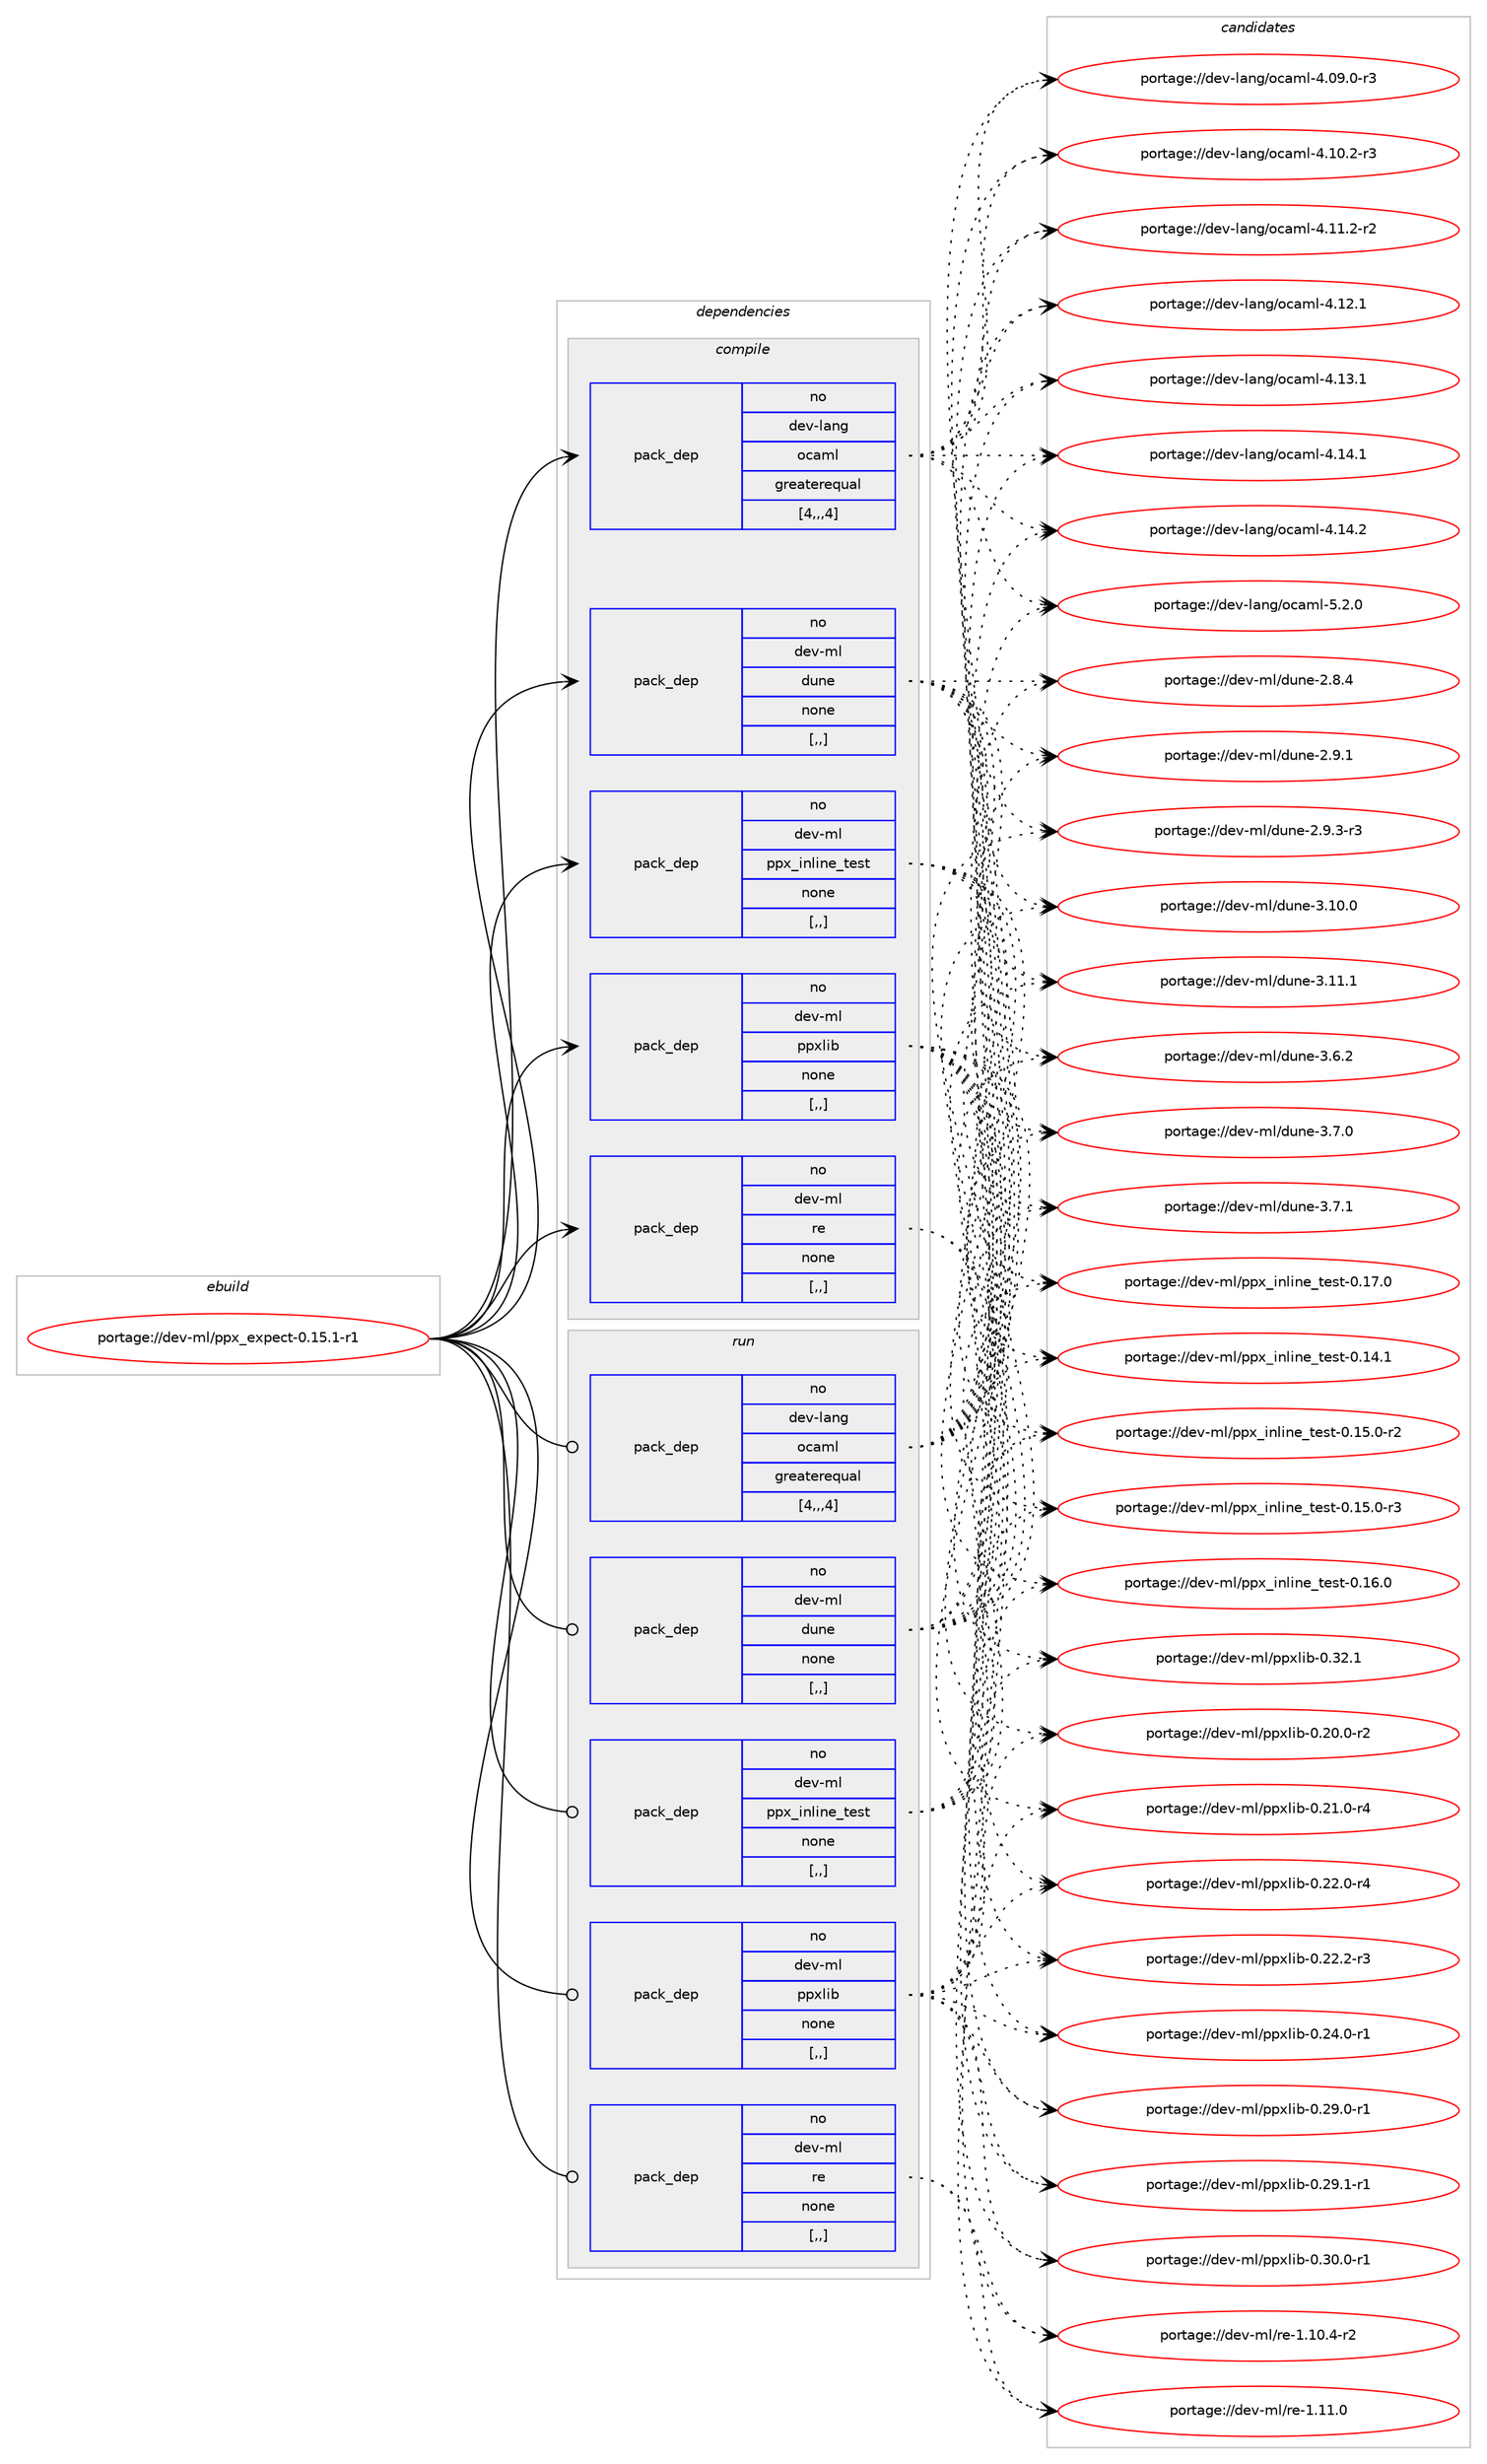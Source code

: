 digraph prolog {

# *************
# Graph options
# *************

newrank=true;
concentrate=true;
compound=true;
graph [rankdir=LR,fontname=Helvetica,fontsize=10,ranksep=1.5];#, ranksep=2.5, nodesep=0.2];
edge  [arrowhead=vee];
node  [fontname=Helvetica,fontsize=10];

# **********
# The ebuild
# **********

subgraph cluster_leftcol {
color=gray;
rank=same;
label=<<i>ebuild</i>>;
id [label="portage://dev-ml/ppx_expect-0.15.1-r1", color=red, width=4, href="../dev-ml/ppx_expect-0.15.1-r1.svg"];
}

# ****************
# The dependencies
# ****************

subgraph cluster_midcol {
color=gray;
label=<<i>dependencies</i>>;
subgraph cluster_compile {
fillcolor="#eeeeee";
style=filled;
label=<<i>compile</i>>;
subgraph pack89547 {
dependency119590 [label=<<TABLE BORDER="0" CELLBORDER="1" CELLSPACING="0" CELLPADDING="4" WIDTH="220"><TR><TD ROWSPAN="6" CELLPADDING="30">pack_dep</TD></TR><TR><TD WIDTH="110">no</TD></TR><TR><TD>dev-lang</TD></TR><TR><TD>ocaml</TD></TR><TR><TD>greaterequal</TD></TR><TR><TD>[4,,,4]</TD></TR></TABLE>>, shape=none, color=blue];
}
id:e -> dependency119590:w [weight=20,style="solid",arrowhead="vee"];
subgraph pack89548 {
dependency119591 [label=<<TABLE BORDER="0" CELLBORDER="1" CELLSPACING="0" CELLPADDING="4" WIDTH="220"><TR><TD ROWSPAN="6" CELLPADDING="30">pack_dep</TD></TR><TR><TD WIDTH="110">no</TD></TR><TR><TD>dev-ml</TD></TR><TR><TD>dune</TD></TR><TR><TD>none</TD></TR><TR><TD>[,,]</TD></TR></TABLE>>, shape=none, color=blue];
}
id:e -> dependency119591:w [weight=20,style="solid",arrowhead="vee"];
subgraph pack89549 {
dependency119592 [label=<<TABLE BORDER="0" CELLBORDER="1" CELLSPACING="0" CELLPADDING="4" WIDTH="220"><TR><TD ROWSPAN="6" CELLPADDING="30">pack_dep</TD></TR><TR><TD WIDTH="110">no</TD></TR><TR><TD>dev-ml</TD></TR><TR><TD>ppx_inline_test</TD></TR><TR><TD>none</TD></TR><TR><TD>[,,]</TD></TR></TABLE>>, shape=none, color=blue];
}
id:e -> dependency119592:w [weight=20,style="solid",arrowhead="vee"];
subgraph pack89550 {
dependency119593 [label=<<TABLE BORDER="0" CELLBORDER="1" CELLSPACING="0" CELLPADDING="4" WIDTH="220"><TR><TD ROWSPAN="6" CELLPADDING="30">pack_dep</TD></TR><TR><TD WIDTH="110">no</TD></TR><TR><TD>dev-ml</TD></TR><TR><TD>ppxlib</TD></TR><TR><TD>none</TD></TR><TR><TD>[,,]</TD></TR></TABLE>>, shape=none, color=blue];
}
id:e -> dependency119593:w [weight=20,style="solid",arrowhead="vee"];
subgraph pack89551 {
dependency119594 [label=<<TABLE BORDER="0" CELLBORDER="1" CELLSPACING="0" CELLPADDING="4" WIDTH="220"><TR><TD ROWSPAN="6" CELLPADDING="30">pack_dep</TD></TR><TR><TD WIDTH="110">no</TD></TR><TR><TD>dev-ml</TD></TR><TR><TD>re</TD></TR><TR><TD>none</TD></TR><TR><TD>[,,]</TD></TR></TABLE>>, shape=none, color=blue];
}
id:e -> dependency119594:w [weight=20,style="solid",arrowhead="vee"];
}
subgraph cluster_compileandrun {
fillcolor="#eeeeee";
style=filled;
label=<<i>compile and run</i>>;
}
subgraph cluster_run {
fillcolor="#eeeeee";
style=filled;
label=<<i>run</i>>;
subgraph pack89552 {
dependency119595 [label=<<TABLE BORDER="0" CELLBORDER="1" CELLSPACING="0" CELLPADDING="4" WIDTH="220"><TR><TD ROWSPAN="6" CELLPADDING="30">pack_dep</TD></TR><TR><TD WIDTH="110">no</TD></TR><TR><TD>dev-lang</TD></TR><TR><TD>ocaml</TD></TR><TR><TD>greaterequal</TD></TR><TR><TD>[4,,,4]</TD></TR></TABLE>>, shape=none, color=blue];
}
id:e -> dependency119595:w [weight=20,style="solid",arrowhead="odot"];
subgraph pack89553 {
dependency119596 [label=<<TABLE BORDER="0" CELLBORDER="1" CELLSPACING="0" CELLPADDING="4" WIDTH="220"><TR><TD ROWSPAN="6" CELLPADDING="30">pack_dep</TD></TR><TR><TD WIDTH="110">no</TD></TR><TR><TD>dev-ml</TD></TR><TR><TD>dune</TD></TR><TR><TD>none</TD></TR><TR><TD>[,,]</TD></TR></TABLE>>, shape=none, color=blue];
}
id:e -> dependency119596:w [weight=20,style="solid",arrowhead="odot"];
subgraph pack89554 {
dependency119597 [label=<<TABLE BORDER="0" CELLBORDER="1" CELLSPACING="0" CELLPADDING="4" WIDTH="220"><TR><TD ROWSPAN="6" CELLPADDING="30">pack_dep</TD></TR><TR><TD WIDTH="110">no</TD></TR><TR><TD>dev-ml</TD></TR><TR><TD>ppx_inline_test</TD></TR><TR><TD>none</TD></TR><TR><TD>[,,]</TD></TR></TABLE>>, shape=none, color=blue];
}
id:e -> dependency119597:w [weight=20,style="solid",arrowhead="odot"];
subgraph pack89555 {
dependency119598 [label=<<TABLE BORDER="0" CELLBORDER="1" CELLSPACING="0" CELLPADDING="4" WIDTH="220"><TR><TD ROWSPAN="6" CELLPADDING="30">pack_dep</TD></TR><TR><TD WIDTH="110">no</TD></TR><TR><TD>dev-ml</TD></TR><TR><TD>ppxlib</TD></TR><TR><TD>none</TD></TR><TR><TD>[,,]</TD></TR></TABLE>>, shape=none, color=blue];
}
id:e -> dependency119598:w [weight=20,style="solid",arrowhead="odot"];
subgraph pack89556 {
dependency119599 [label=<<TABLE BORDER="0" CELLBORDER="1" CELLSPACING="0" CELLPADDING="4" WIDTH="220"><TR><TD ROWSPAN="6" CELLPADDING="30">pack_dep</TD></TR><TR><TD WIDTH="110">no</TD></TR><TR><TD>dev-ml</TD></TR><TR><TD>re</TD></TR><TR><TD>none</TD></TR><TR><TD>[,,]</TD></TR></TABLE>>, shape=none, color=blue];
}
id:e -> dependency119599:w [weight=20,style="solid",arrowhead="odot"];
}
}

# **************
# The candidates
# **************

subgraph cluster_choices {
rank=same;
color=gray;
label=<<i>candidates</i>>;

subgraph choice89547 {
color=black;
nodesep=1;
choice1001011184510897110103471119997109108455246485746484511451 [label="portage://dev-lang/ocaml-4.09.0-r3", color=red, width=4,href="../dev-lang/ocaml-4.09.0-r3.svg"];
choice1001011184510897110103471119997109108455246494846504511451 [label="portage://dev-lang/ocaml-4.10.2-r3", color=red, width=4,href="../dev-lang/ocaml-4.10.2-r3.svg"];
choice1001011184510897110103471119997109108455246494946504511450 [label="portage://dev-lang/ocaml-4.11.2-r2", color=red, width=4,href="../dev-lang/ocaml-4.11.2-r2.svg"];
choice100101118451089711010347111999710910845524649504649 [label="portage://dev-lang/ocaml-4.12.1", color=red, width=4,href="../dev-lang/ocaml-4.12.1.svg"];
choice100101118451089711010347111999710910845524649514649 [label="portage://dev-lang/ocaml-4.13.1", color=red, width=4,href="../dev-lang/ocaml-4.13.1.svg"];
choice100101118451089711010347111999710910845524649524649 [label="portage://dev-lang/ocaml-4.14.1", color=red, width=4,href="../dev-lang/ocaml-4.14.1.svg"];
choice100101118451089711010347111999710910845524649524650 [label="portage://dev-lang/ocaml-4.14.2", color=red, width=4,href="../dev-lang/ocaml-4.14.2.svg"];
choice1001011184510897110103471119997109108455346504648 [label="portage://dev-lang/ocaml-5.2.0", color=red, width=4,href="../dev-lang/ocaml-5.2.0.svg"];
dependency119590:e -> choice1001011184510897110103471119997109108455246485746484511451:w [style=dotted,weight="100"];
dependency119590:e -> choice1001011184510897110103471119997109108455246494846504511451:w [style=dotted,weight="100"];
dependency119590:e -> choice1001011184510897110103471119997109108455246494946504511450:w [style=dotted,weight="100"];
dependency119590:e -> choice100101118451089711010347111999710910845524649504649:w [style=dotted,weight="100"];
dependency119590:e -> choice100101118451089711010347111999710910845524649514649:w [style=dotted,weight="100"];
dependency119590:e -> choice100101118451089711010347111999710910845524649524649:w [style=dotted,weight="100"];
dependency119590:e -> choice100101118451089711010347111999710910845524649524650:w [style=dotted,weight="100"];
dependency119590:e -> choice1001011184510897110103471119997109108455346504648:w [style=dotted,weight="100"];
}
subgraph choice89548 {
color=black;
nodesep=1;
choice1001011184510910847100117110101455046564652 [label="portage://dev-ml/dune-2.8.4", color=red, width=4,href="../dev-ml/dune-2.8.4.svg"];
choice1001011184510910847100117110101455046574649 [label="portage://dev-ml/dune-2.9.1", color=red, width=4,href="../dev-ml/dune-2.9.1.svg"];
choice10010111845109108471001171101014550465746514511451 [label="portage://dev-ml/dune-2.9.3-r3", color=red, width=4,href="../dev-ml/dune-2.9.3-r3.svg"];
choice100101118451091084710011711010145514649484648 [label="portage://dev-ml/dune-3.10.0", color=red, width=4,href="../dev-ml/dune-3.10.0.svg"];
choice100101118451091084710011711010145514649494649 [label="portage://dev-ml/dune-3.11.1", color=red, width=4,href="../dev-ml/dune-3.11.1.svg"];
choice1001011184510910847100117110101455146544650 [label="portage://dev-ml/dune-3.6.2", color=red, width=4,href="../dev-ml/dune-3.6.2.svg"];
choice1001011184510910847100117110101455146554648 [label="portage://dev-ml/dune-3.7.0", color=red, width=4,href="../dev-ml/dune-3.7.0.svg"];
choice1001011184510910847100117110101455146554649 [label="portage://dev-ml/dune-3.7.1", color=red, width=4,href="../dev-ml/dune-3.7.1.svg"];
dependency119591:e -> choice1001011184510910847100117110101455046564652:w [style=dotted,weight="100"];
dependency119591:e -> choice1001011184510910847100117110101455046574649:w [style=dotted,weight="100"];
dependency119591:e -> choice10010111845109108471001171101014550465746514511451:w [style=dotted,weight="100"];
dependency119591:e -> choice100101118451091084710011711010145514649484648:w [style=dotted,weight="100"];
dependency119591:e -> choice100101118451091084710011711010145514649494649:w [style=dotted,weight="100"];
dependency119591:e -> choice1001011184510910847100117110101455146544650:w [style=dotted,weight="100"];
dependency119591:e -> choice1001011184510910847100117110101455146554648:w [style=dotted,weight="100"];
dependency119591:e -> choice1001011184510910847100117110101455146554649:w [style=dotted,weight="100"];
}
subgraph choice89549 {
color=black;
nodesep=1;
choice1001011184510910847112112120951051101081051101019511610111511645484649524649 [label="portage://dev-ml/ppx_inline_test-0.14.1", color=red, width=4,href="../dev-ml/ppx_inline_test-0.14.1.svg"];
choice10010111845109108471121121209510511010810511010195116101115116454846495346484511450 [label="portage://dev-ml/ppx_inline_test-0.15.0-r2", color=red, width=4,href="../dev-ml/ppx_inline_test-0.15.0-r2.svg"];
choice10010111845109108471121121209510511010810511010195116101115116454846495346484511451 [label="portage://dev-ml/ppx_inline_test-0.15.0-r3", color=red, width=4,href="../dev-ml/ppx_inline_test-0.15.0-r3.svg"];
choice1001011184510910847112112120951051101081051101019511610111511645484649544648 [label="portage://dev-ml/ppx_inline_test-0.16.0", color=red, width=4,href="../dev-ml/ppx_inline_test-0.16.0.svg"];
choice1001011184510910847112112120951051101081051101019511610111511645484649554648 [label="portage://dev-ml/ppx_inline_test-0.17.0", color=red, width=4,href="../dev-ml/ppx_inline_test-0.17.0.svg"];
dependency119592:e -> choice1001011184510910847112112120951051101081051101019511610111511645484649524649:w [style=dotted,weight="100"];
dependency119592:e -> choice10010111845109108471121121209510511010810511010195116101115116454846495346484511450:w [style=dotted,weight="100"];
dependency119592:e -> choice10010111845109108471121121209510511010810511010195116101115116454846495346484511451:w [style=dotted,weight="100"];
dependency119592:e -> choice1001011184510910847112112120951051101081051101019511610111511645484649544648:w [style=dotted,weight="100"];
dependency119592:e -> choice1001011184510910847112112120951051101081051101019511610111511645484649554648:w [style=dotted,weight="100"];
}
subgraph choice89550 {
color=black;
nodesep=1;
choice100101118451091084711211212010810598454846504846484511450 [label="portage://dev-ml/ppxlib-0.20.0-r2", color=red, width=4,href="../dev-ml/ppxlib-0.20.0-r2.svg"];
choice100101118451091084711211212010810598454846504946484511452 [label="portage://dev-ml/ppxlib-0.21.0-r4", color=red, width=4,href="../dev-ml/ppxlib-0.21.0-r4.svg"];
choice100101118451091084711211212010810598454846505046484511452 [label="portage://dev-ml/ppxlib-0.22.0-r4", color=red, width=4,href="../dev-ml/ppxlib-0.22.0-r4.svg"];
choice100101118451091084711211212010810598454846505046504511451 [label="portage://dev-ml/ppxlib-0.22.2-r3", color=red, width=4,href="../dev-ml/ppxlib-0.22.2-r3.svg"];
choice100101118451091084711211212010810598454846505246484511449 [label="portage://dev-ml/ppxlib-0.24.0-r1", color=red, width=4,href="../dev-ml/ppxlib-0.24.0-r1.svg"];
choice100101118451091084711211212010810598454846505746484511449 [label="portage://dev-ml/ppxlib-0.29.0-r1", color=red, width=4,href="../dev-ml/ppxlib-0.29.0-r1.svg"];
choice100101118451091084711211212010810598454846505746494511449 [label="portage://dev-ml/ppxlib-0.29.1-r1", color=red, width=4,href="../dev-ml/ppxlib-0.29.1-r1.svg"];
choice100101118451091084711211212010810598454846514846484511449 [label="portage://dev-ml/ppxlib-0.30.0-r1", color=red, width=4,href="../dev-ml/ppxlib-0.30.0-r1.svg"];
choice10010111845109108471121121201081059845484651504649 [label="portage://dev-ml/ppxlib-0.32.1", color=red, width=4,href="../dev-ml/ppxlib-0.32.1.svg"];
dependency119593:e -> choice100101118451091084711211212010810598454846504846484511450:w [style=dotted,weight="100"];
dependency119593:e -> choice100101118451091084711211212010810598454846504946484511452:w [style=dotted,weight="100"];
dependency119593:e -> choice100101118451091084711211212010810598454846505046484511452:w [style=dotted,weight="100"];
dependency119593:e -> choice100101118451091084711211212010810598454846505046504511451:w [style=dotted,weight="100"];
dependency119593:e -> choice100101118451091084711211212010810598454846505246484511449:w [style=dotted,weight="100"];
dependency119593:e -> choice100101118451091084711211212010810598454846505746484511449:w [style=dotted,weight="100"];
dependency119593:e -> choice100101118451091084711211212010810598454846505746494511449:w [style=dotted,weight="100"];
dependency119593:e -> choice100101118451091084711211212010810598454846514846484511449:w [style=dotted,weight="100"];
dependency119593:e -> choice10010111845109108471121121201081059845484651504649:w [style=dotted,weight="100"];
}
subgraph choice89551 {
color=black;
nodesep=1;
choice1001011184510910847114101454946494846524511450 [label="portage://dev-ml/re-1.10.4-r2", color=red, width=4,href="../dev-ml/re-1.10.4-r2.svg"];
choice100101118451091084711410145494649494648 [label="portage://dev-ml/re-1.11.0", color=red, width=4,href="../dev-ml/re-1.11.0.svg"];
dependency119594:e -> choice1001011184510910847114101454946494846524511450:w [style=dotted,weight="100"];
dependency119594:e -> choice100101118451091084711410145494649494648:w [style=dotted,weight="100"];
}
subgraph choice89552 {
color=black;
nodesep=1;
choice1001011184510897110103471119997109108455246485746484511451 [label="portage://dev-lang/ocaml-4.09.0-r3", color=red, width=4,href="../dev-lang/ocaml-4.09.0-r3.svg"];
choice1001011184510897110103471119997109108455246494846504511451 [label="portage://dev-lang/ocaml-4.10.2-r3", color=red, width=4,href="../dev-lang/ocaml-4.10.2-r3.svg"];
choice1001011184510897110103471119997109108455246494946504511450 [label="portage://dev-lang/ocaml-4.11.2-r2", color=red, width=4,href="../dev-lang/ocaml-4.11.2-r2.svg"];
choice100101118451089711010347111999710910845524649504649 [label="portage://dev-lang/ocaml-4.12.1", color=red, width=4,href="../dev-lang/ocaml-4.12.1.svg"];
choice100101118451089711010347111999710910845524649514649 [label="portage://dev-lang/ocaml-4.13.1", color=red, width=4,href="../dev-lang/ocaml-4.13.1.svg"];
choice100101118451089711010347111999710910845524649524649 [label="portage://dev-lang/ocaml-4.14.1", color=red, width=4,href="../dev-lang/ocaml-4.14.1.svg"];
choice100101118451089711010347111999710910845524649524650 [label="portage://dev-lang/ocaml-4.14.2", color=red, width=4,href="../dev-lang/ocaml-4.14.2.svg"];
choice1001011184510897110103471119997109108455346504648 [label="portage://dev-lang/ocaml-5.2.0", color=red, width=4,href="../dev-lang/ocaml-5.2.0.svg"];
dependency119595:e -> choice1001011184510897110103471119997109108455246485746484511451:w [style=dotted,weight="100"];
dependency119595:e -> choice1001011184510897110103471119997109108455246494846504511451:w [style=dotted,weight="100"];
dependency119595:e -> choice1001011184510897110103471119997109108455246494946504511450:w [style=dotted,weight="100"];
dependency119595:e -> choice100101118451089711010347111999710910845524649504649:w [style=dotted,weight="100"];
dependency119595:e -> choice100101118451089711010347111999710910845524649514649:w [style=dotted,weight="100"];
dependency119595:e -> choice100101118451089711010347111999710910845524649524649:w [style=dotted,weight="100"];
dependency119595:e -> choice100101118451089711010347111999710910845524649524650:w [style=dotted,weight="100"];
dependency119595:e -> choice1001011184510897110103471119997109108455346504648:w [style=dotted,weight="100"];
}
subgraph choice89553 {
color=black;
nodesep=1;
choice1001011184510910847100117110101455046564652 [label="portage://dev-ml/dune-2.8.4", color=red, width=4,href="../dev-ml/dune-2.8.4.svg"];
choice1001011184510910847100117110101455046574649 [label="portage://dev-ml/dune-2.9.1", color=red, width=4,href="../dev-ml/dune-2.9.1.svg"];
choice10010111845109108471001171101014550465746514511451 [label="portage://dev-ml/dune-2.9.3-r3", color=red, width=4,href="../dev-ml/dune-2.9.3-r3.svg"];
choice100101118451091084710011711010145514649484648 [label="portage://dev-ml/dune-3.10.0", color=red, width=4,href="../dev-ml/dune-3.10.0.svg"];
choice100101118451091084710011711010145514649494649 [label="portage://dev-ml/dune-3.11.1", color=red, width=4,href="../dev-ml/dune-3.11.1.svg"];
choice1001011184510910847100117110101455146544650 [label="portage://dev-ml/dune-3.6.2", color=red, width=4,href="../dev-ml/dune-3.6.2.svg"];
choice1001011184510910847100117110101455146554648 [label="portage://dev-ml/dune-3.7.0", color=red, width=4,href="../dev-ml/dune-3.7.0.svg"];
choice1001011184510910847100117110101455146554649 [label="portage://dev-ml/dune-3.7.1", color=red, width=4,href="../dev-ml/dune-3.7.1.svg"];
dependency119596:e -> choice1001011184510910847100117110101455046564652:w [style=dotted,weight="100"];
dependency119596:e -> choice1001011184510910847100117110101455046574649:w [style=dotted,weight="100"];
dependency119596:e -> choice10010111845109108471001171101014550465746514511451:w [style=dotted,weight="100"];
dependency119596:e -> choice100101118451091084710011711010145514649484648:w [style=dotted,weight="100"];
dependency119596:e -> choice100101118451091084710011711010145514649494649:w [style=dotted,weight="100"];
dependency119596:e -> choice1001011184510910847100117110101455146544650:w [style=dotted,weight="100"];
dependency119596:e -> choice1001011184510910847100117110101455146554648:w [style=dotted,weight="100"];
dependency119596:e -> choice1001011184510910847100117110101455146554649:w [style=dotted,weight="100"];
}
subgraph choice89554 {
color=black;
nodesep=1;
choice1001011184510910847112112120951051101081051101019511610111511645484649524649 [label="portage://dev-ml/ppx_inline_test-0.14.1", color=red, width=4,href="../dev-ml/ppx_inline_test-0.14.1.svg"];
choice10010111845109108471121121209510511010810511010195116101115116454846495346484511450 [label="portage://dev-ml/ppx_inline_test-0.15.0-r2", color=red, width=4,href="../dev-ml/ppx_inline_test-0.15.0-r2.svg"];
choice10010111845109108471121121209510511010810511010195116101115116454846495346484511451 [label="portage://dev-ml/ppx_inline_test-0.15.0-r3", color=red, width=4,href="../dev-ml/ppx_inline_test-0.15.0-r3.svg"];
choice1001011184510910847112112120951051101081051101019511610111511645484649544648 [label="portage://dev-ml/ppx_inline_test-0.16.0", color=red, width=4,href="../dev-ml/ppx_inline_test-0.16.0.svg"];
choice1001011184510910847112112120951051101081051101019511610111511645484649554648 [label="portage://dev-ml/ppx_inline_test-0.17.0", color=red, width=4,href="../dev-ml/ppx_inline_test-0.17.0.svg"];
dependency119597:e -> choice1001011184510910847112112120951051101081051101019511610111511645484649524649:w [style=dotted,weight="100"];
dependency119597:e -> choice10010111845109108471121121209510511010810511010195116101115116454846495346484511450:w [style=dotted,weight="100"];
dependency119597:e -> choice10010111845109108471121121209510511010810511010195116101115116454846495346484511451:w [style=dotted,weight="100"];
dependency119597:e -> choice1001011184510910847112112120951051101081051101019511610111511645484649544648:w [style=dotted,weight="100"];
dependency119597:e -> choice1001011184510910847112112120951051101081051101019511610111511645484649554648:w [style=dotted,weight="100"];
}
subgraph choice89555 {
color=black;
nodesep=1;
choice100101118451091084711211212010810598454846504846484511450 [label="portage://dev-ml/ppxlib-0.20.0-r2", color=red, width=4,href="../dev-ml/ppxlib-0.20.0-r2.svg"];
choice100101118451091084711211212010810598454846504946484511452 [label="portage://dev-ml/ppxlib-0.21.0-r4", color=red, width=4,href="../dev-ml/ppxlib-0.21.0-r4.svg"];
choice100101118451091084711211212010810598454846505046484511452 [label="portage://dev-ml/ppxlib-0.22.0-r4", color=red, width=4,href="../dev-ml/ppxlib-0.22.0-r4.svg"];
choice100101118451091084711211212010810598454846505046504511451 [label="portage://dev-ml/ppxlib-0.22.2-r3", color=red, width=4,href="../dev-ml/ppxlib-0.22.2-r3.svg"];
choice100101118451091084711211212010810598454846505246484511449 [label="portage://dev-ml/ppxlib-0.24.0-r1", color=red, width=4,href="../dev-ml/ppxlib-0.24.0-r1.svg"];
choice100101118451091084711211212010810598454846505746484511449 [label="portage://dev-ml/ppxlib-0.29.0-r1", color=red, width=4,href="../dev-ml/ppxlib-0.29.0-r1.svg"];
choice100101118451091084711211212010810598454846505746494511449 [label="portage://dev-ml/ppxlib-0.29.1-r1", color=red, width=4,href="../dev-ml/ppxlib-0.29.1-r1.svg"];
choice100101118451091084711211212010810598454846514846484511449 [label="portage://dev-ml/ppxlib-0.30.0-r1", color=red, width=4,href="../dev-ml/ppxlib-0.30.0-r1.svg"];
choice10010111845109108471121121201081059845484651504649 [label="portage://dev-ml/ppxlib-0.32.1", color=red, width=4,href="../dev-ml/ppxlib-0.32.1.svg"];
dependency119598:e -> choice100101118451091084711211212010810598454846504846484511450:w [style=dotted,weight="100"];
dependency119598:e -> choice100101118451091084711211212010810598454846504946484511452:w [style=dotted,weight="100"];
dependency119598:e -> choice100101118451091084711211212010810598454846505046484511452:w [style=dotted,weight="100"];
dependency119598:e -> choice100101118451091084711211212010810598454846505046504511451:w [style=dotted,weight="100"];
dependency119598:e -> choice100101118451091084711211212010810598454846505246484511449:w [style=dotted,weight="100"];
dependency119598:e -> choice100101118451091084711211212010810598454846505746484511449:w [style=dotted,weight="100"];
dependency119598:e -> choice100101118451091084711211212010810598454846505746494511449:w [style=dotted,weight="100"];
dependency119598:e -> choice100101118451091084711211212010810598454846514846484511449:w [style=dotted,weight="100"];
dependency119598:e -> choice10010111845109108471121121201081059845484651504649:w [style=dotted,weight="100"];
}
subgraph choice89556 {
color=black;
nodesep=1;
choice1001011184510910847114101454946494846524511450 [label="portage://dev-ml/re-1.10.4-r2", color=red, width=4,href="../dev-ml/re-1.10.4-r2.svg"];
choice100101118451091084711410145494649494648 [label="portage://dev-ml/re-1.11.0", color=red, width=4,href="../dev-ml/re-1.11.0.svg"];
dependency119599:e -> choice1001011184510910847114101454946494846524511450:w [style=dotted,weight="100"];
dependency119599:e -> choice100101118451091084711410145494649494648:w [style=dotted,weight="100"];
}
}

}
